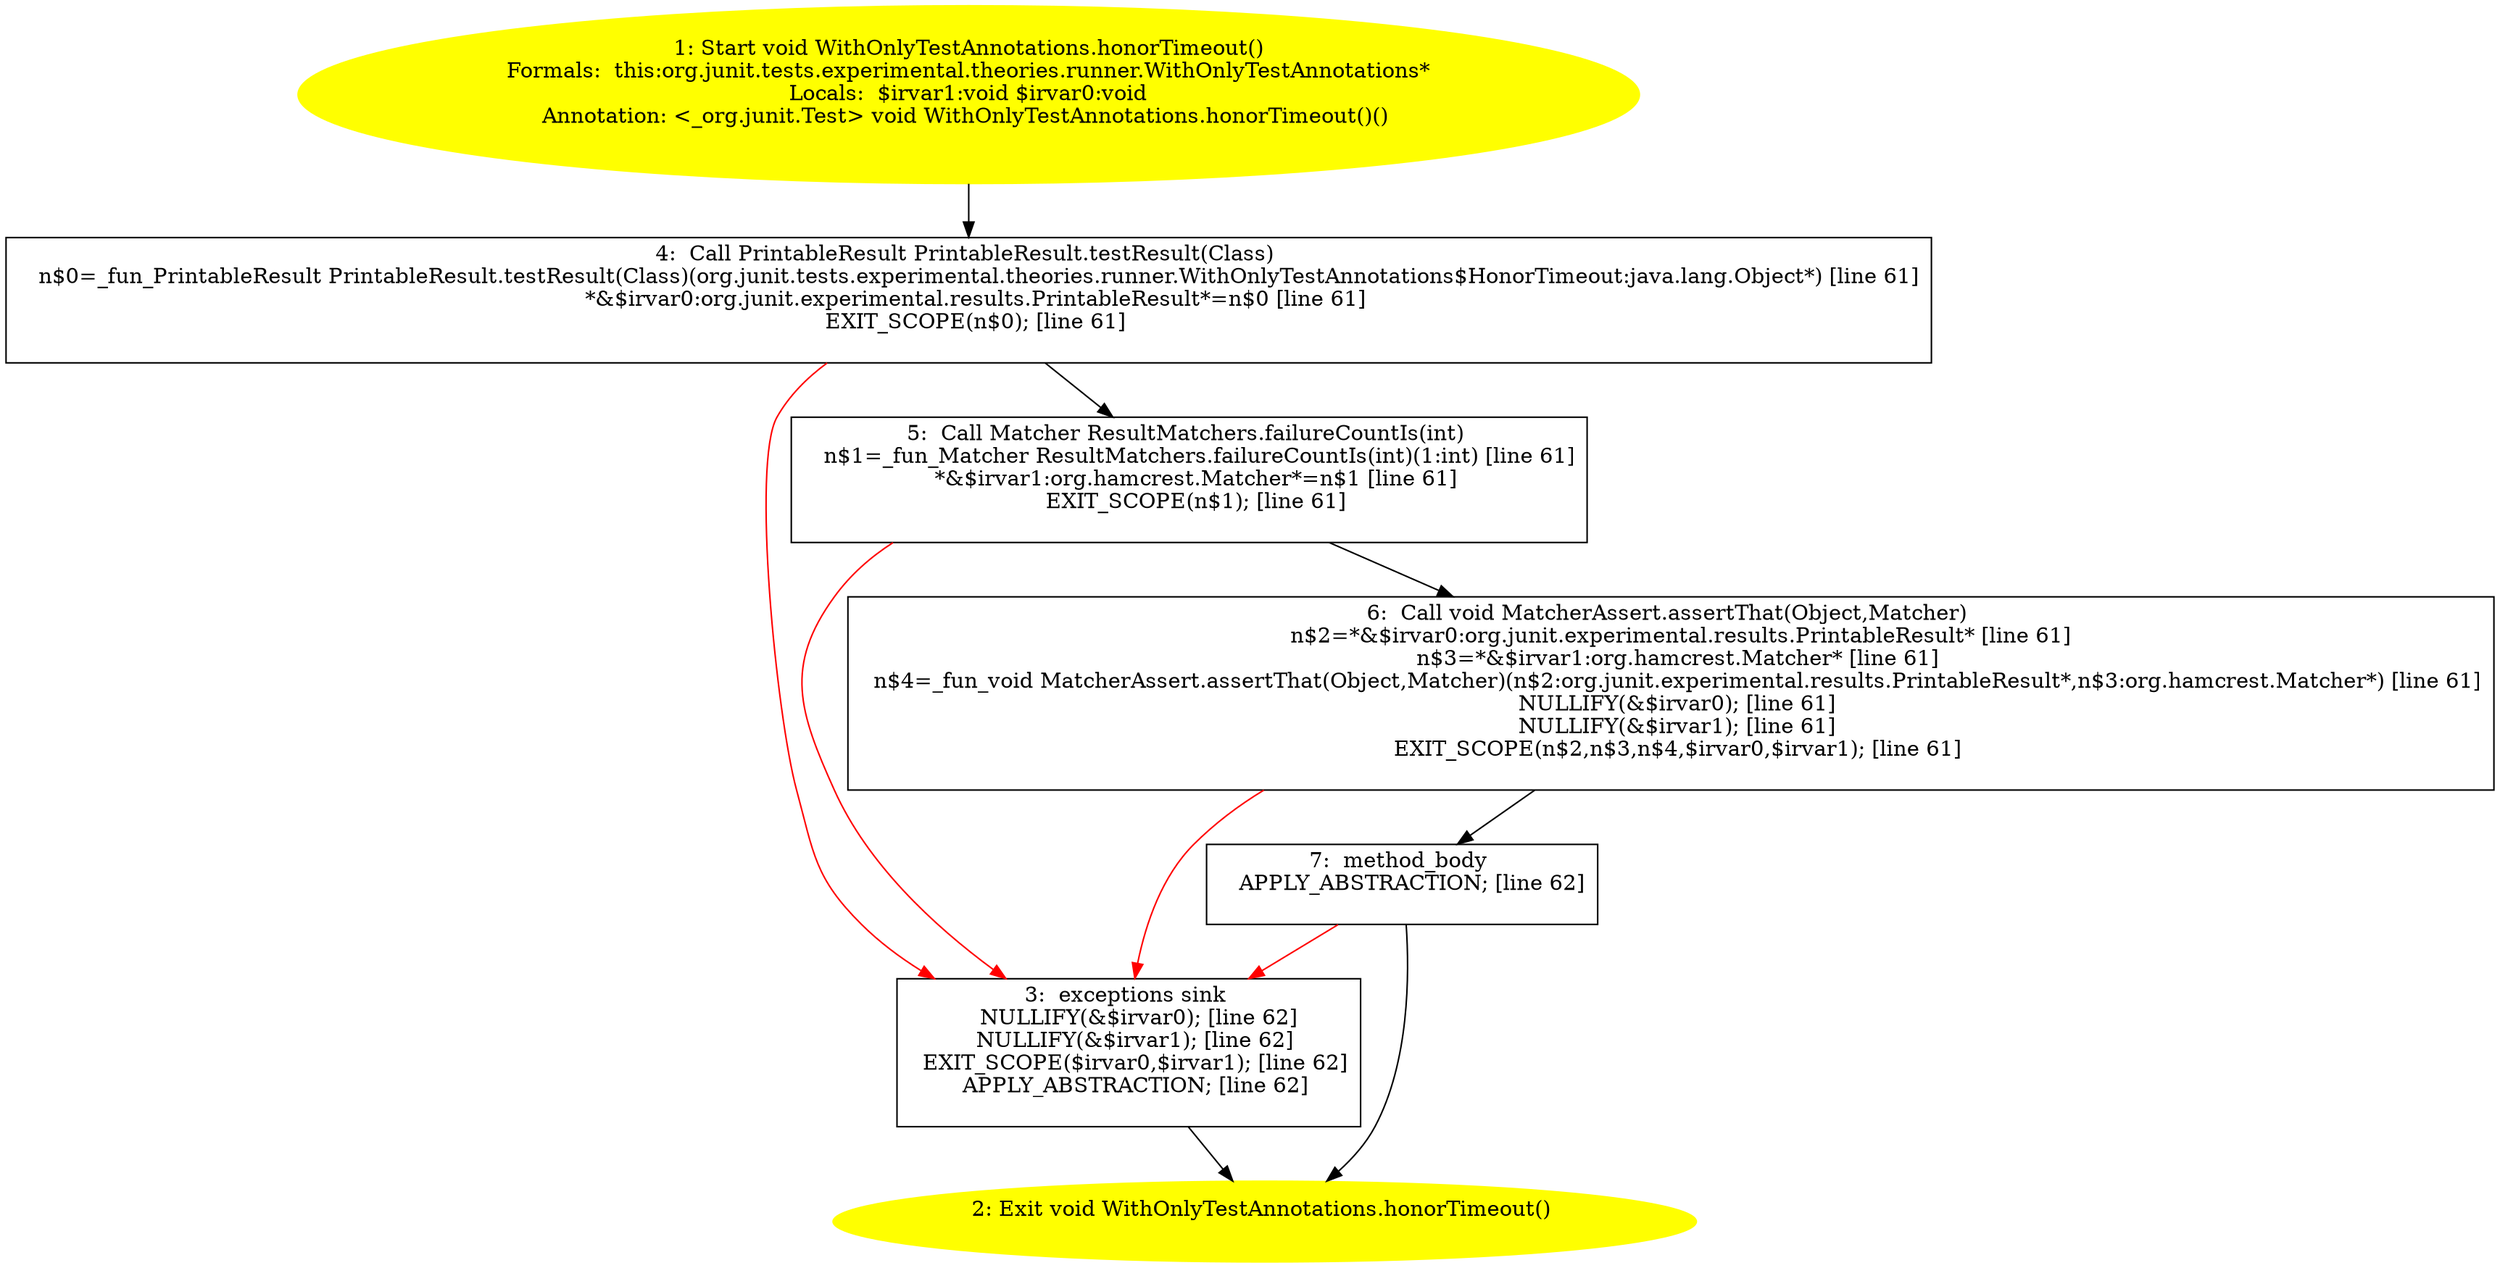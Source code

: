 /* @generated */
digraph cfg {
"org.junit.tests.experimental.theories.runner.WithOnlyTestAnnotations.honorTimeout():void.f4aae93800062f070acdc88d78e0edce_1" [label="1: Start void WithOnlyTestAnnotations.honorTimeout()\nFormals:  this:org.junit.tests.experimental.theories.runner.WithOnlyTestAnnotations*\nLocals:  $irvar1:void $irvar0:void\nAnnotation: <_org.junit.Test> void WithOnlyTestAnnotations.honorTimeout()() \n  " color=yellow style=filled]
	

	 "org.junit.tests.experimental.theories.runner.WithOnlyTestAnnotations.honorTimeout():void.f4aae93800062f070acdc88d78e0edce_1" -> "org.junit.tests.experimental.theories.runner.WithOnlyTestAnnotations.honorTimeout():void.f4aae93800062f070acdc88d78e0edce_4" ;
"org.junit.tests.experimental.theories.runner.WithOnlyTestAnnotations.honorTimeout():void.f4aae93800062f070acdc88d78e0edce_2" [label="2: Exit void WithOnlyTestAnnotations.honorTimeout() \n  " color=yellow style=filled]
	

"org.junit.tests.experimental.theories.runner.WithOnlyTestAnnotations.honorTimeout():void.f4aae93800062f070acdc88d78e0edce_3" [label="3:  exceptions sink \n   NULLIFY(&$irvar0); [line 62]\n  NULLIFY(&$irvar1); [line 62]\n  EXIT_SCOPE($irvar0,$irvar1); [line 62]\n  APPLY_ABSTRACTION; [line 62]\n " shape="box"]
	

	 "org.junit.tests.experimental.theories.runner.WithOnlyTestAnnotations.honorTimeout():void.f4aae93800062f070acdc88d78e0edce_3" -> "org.junit.tests.experimental.theories.runner.WithOnlyTestAnnotations.honorTimeout():void.f4aae93800062f070acdc88d78e0edce_2" ;
"org.junit.tests.experimental.theories.runner.WithOnlyTestAnnotations.honorTimeout():void.f4aae93800062f070acdc88d78e0edce_4" [label="4:  Call PrintableResult PrintableResult.testResult(Class) \n   n$0=_fun_PrintableResult PrintableResult.testResult(Class)(org.junit.tests.experimental.theories.runner.WithOnlyTestAnnotations$HonorTimeout:java.lang.Object*) [line 61]\n  *&$irvar0:org.junit.experimental.results.PrintableResult*=n$0 [line 61]\n  EXIT_SCOPE(n$0); [line 61]\n " shape="box"]
	

	 "org.junit.tests.experimental.theories.runner.WithOnlyTestAnnotations.honorTimeout():void.f4aae93800062f070acdc88d78e0edce_4" -> "org.junit.tests.experimental.theories.runner.WithOnlyTestAnnotations.honorTimeout():void.f4aae93800062f070acdc88d78e0edce_5" ;
	 "org.junit.tests.experimental.theories.runner.WithOnlyTestAnnotations.honorTimeout():void.f4aae93800062f070acdc88d78e0edce_4" -> "org.junit.tests.experimental.theories.runner.WithOnlyTestAnnotations.honorTimeout():void.f4aae93800062f070acdc88d78e0edce_3" [color="red" ];
"org.junit.tests.experimental.theories.runner.WithOnlyTestAnnotations.honorTimeout():void.f4aae93800062f070acdc88d78e0edce_5" [label="5:  Call Matcher ResultMatchers.failureCountIs(int) \n   n$1=_fun_Matcher ResultMatchers.failureCountIs(int)(1:int) [line 61]\n  *&$irvar1:org.hamcrest.Matcher*=n$1 [line 61]\n  EXIT_SCOPE(n$1); [line 61]\n " shape="box"]
	

	 "org.junit.tests.experimental.theories.runner.WithOnlyTestAnnotations.honorTimeout():void.f4aae93800062f070acdc88d78e0edce_5" -> "org.junit.tests.experimental.theories.runner.WithOnlyTestAnnotations.honorTimeout():void.f4aae93800062f070acdc88d78e0edce_6" ;
	 "org.junit.tests.experimental.theories.runner.WithOnlyTestAnnotations.honorTimeout():void.f4aae93800062f070acdc88d78e0edce_5" -> "org.junit.tests.experimental.theories.runner.WithOnlyTestAnnotations.honorTimeout():void.f4aae93800062f070acdc88d78e0edce_3" [color="red" ];
"org.junit.tests.experimental.theories.runner.WithOnlyTestAnnotations.honorTimeout():void.f4aae93800062f070acdc88d78e0edce_6" [label="6:  Call void MatcherAssert.assertThat(Object,Matcher) \n   n$2=*&$irvar0:org.junit.experimental.results.PrintableResult* [line 61]\n  n$3=*&$irvar1:org.hamcrest.Matcher* [line 61]\n  n$4=_fun_void MatcherAssert.assertThat(Object,Matcher)(n$2:org.junit.experimental.results.PrintableResult*,n$3:org.hamcrest.Matcher*) [line 61]\n  NULLIFY(&$irvar0); [line 61]\n  NULLIFY(&$irvar1); [line 61]\n  EXIT_SCOPE(n$2,n$3,n$4,$irvar0,$irvar1); [line 61]\n " shape="box"]
	

	 "org.junit.tests.experimental.theories.runner.WithOnlyTestAnnotations.honorTimeout():void.f4aae93800062f070acdc88d78e0edce_6" -> "org.junit.tests.experimental.theories.runner.WithOnlyTestAnnotations.honorTimeout():void.f4aae93800062f070acdc88d78e0edce_7" ;
	 "org.junit.tests.experimental.theories.runner.WithOnlyTestAnnotations.honorTimeout():void.f4aae93800062f070acdc88d78e0edce_6" -> "org.junit.tests.experimental.theories.runner.WithOnlyTestAnnotations.honorTimeout():void.f4aae93800062f070acdc88d78e0edce_3" [color="red" ];
"org.junit.tests.experimental.theories.runner.WithOnlyTestAnnotations.honorTimeout():void.f4aae93800062f070acdc88d78e0edce_7" [label="7:  method_body \n   APPLY_ABSTRACTION; [line 62]\n " shape="box"]
	

	 "org.junit.tests.experimental.theories.runner.WithOnlyTestAnnotations.honorTimeout():void.f4aae93800062f070acdc88d78e0edce_7" -> "org.junit.tests.experimental.theories.runner.WithOnlyTestAnnotations.honorTimeout():void.f4aae93800062f070acdc88d78e0edce_2" ;
	 "org.junit.tests.experimental.theories.runner.WithOnlyTestAnnotations.honorTimeout():void.f4aae93800062f070acdc88d78e0edce_7" -> "org.junit.tests.experimental.theories.runner.WithOnlyTestAnnotations.honorTimeout():void.f4aae93800062f070acdc88d78e0edce_3" [color="red" ];
}
